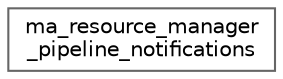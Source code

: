 digraph "Graphical Class Hierarchy"
{
 // LATEX_PDF_SIZE
  bgcolor="transparent";
  edge [fontname=Helvetica,fontsize=10,labelfontname=Helvetica,labelfontsize=10];
  node [fontname=Helvetica,fontsize=10,shape=box,height=0.2,width=0.4];
  rankdir="LR";
  Node0 [id="Node000000",label="ma_resource_manager\l_pipeline_notifications",height=0.2,width=0.4,color="grey40", fillcolor="white", style="filled",URL="$structma__resource__manager__pipeline__notifications.html",tooltip=" "];
}

